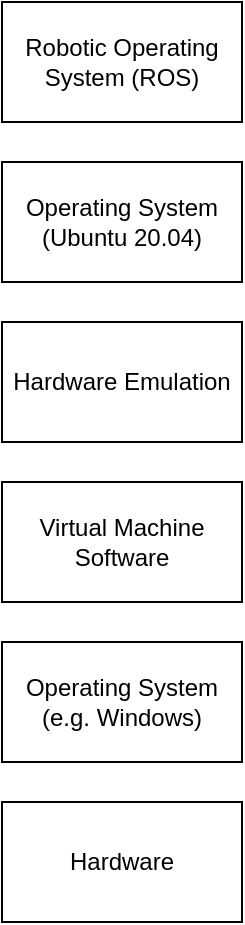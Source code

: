 <mxfile version="18.0.1" type="device"><diagram id="2GEVFrYaVCdJe7nl-F7k" name="Page-1"><mxGraphModel dx="1342" dy="1025" grid="1" gridSize="10" guides="1" tooltips="1" connect="1" arrows="1" fold="1" page="1" pageScale="1" pageWidth="850" pageHeight="1100" math="0" shadow="0"><root><mxCell id="0"/><mxCell id="1" parent="0"/><mxCell id="cYFUfRbHD4x3c3bcMj6v-1" value="Hardware" style="rounded=0;whiteSpace=wrap;html=1;" vertex="1" parent="1"><mxGeometry x="360" y="490" width="120" height="60" as="geometry"/></mxCell><mxCell id="cYFUfRbHD4x3c3bcMj6v-2" value="Operating System (e.g. Windows)" style="whiteSpace=wrap;html=1;rounded=0;" vertex="1" parent="1"><mxGeometry x="360" y="410" width="120" height="60" as="geometry"/></mxCell><mxCell id="cYFUfRbHD4x3c3bcMj6v-4" value="Virtual Machine Software" style="rounded=0;whiteSpace=wrap;html=1;" vertex="1" parent="1"><mxGeometry x="360" y="330" width="120" height="60" as="geometry"/></mxCell><mxCell id="cYFUfRbHD4x3c3bcMj6v-5" value="Hardware Emulation" style="rounded=0;whiteSpace=wrap;html=1;" vertex="1" parent="1"><mxGeometry x="360" y="250" width="120" height="60" as="geometry"/></mxCell><mxCell id="cYFUfRbHD4x3c3bcMj6v-6" value="Operating System (Ubuntu 20.04)" style="rounded=0;whiteSpace=wrap;html=1;" vertex="1" parent="1"><mxGeometry x="360" y="170" width="120" height="60" as="geometry"/></mxCell><mxCell id="cYFUfRbHD4x3c3bcMj6v-7" value="Robotic Operating System (ROS)" style="rounded=0;whiteSpace=wrap;html=1;" vertex="1" parent="1"><mxGeometry x="360" y="90" width="120" height="60" as="geometry"/></mxCell></root></mxGraphModel></diagram></mxfile>